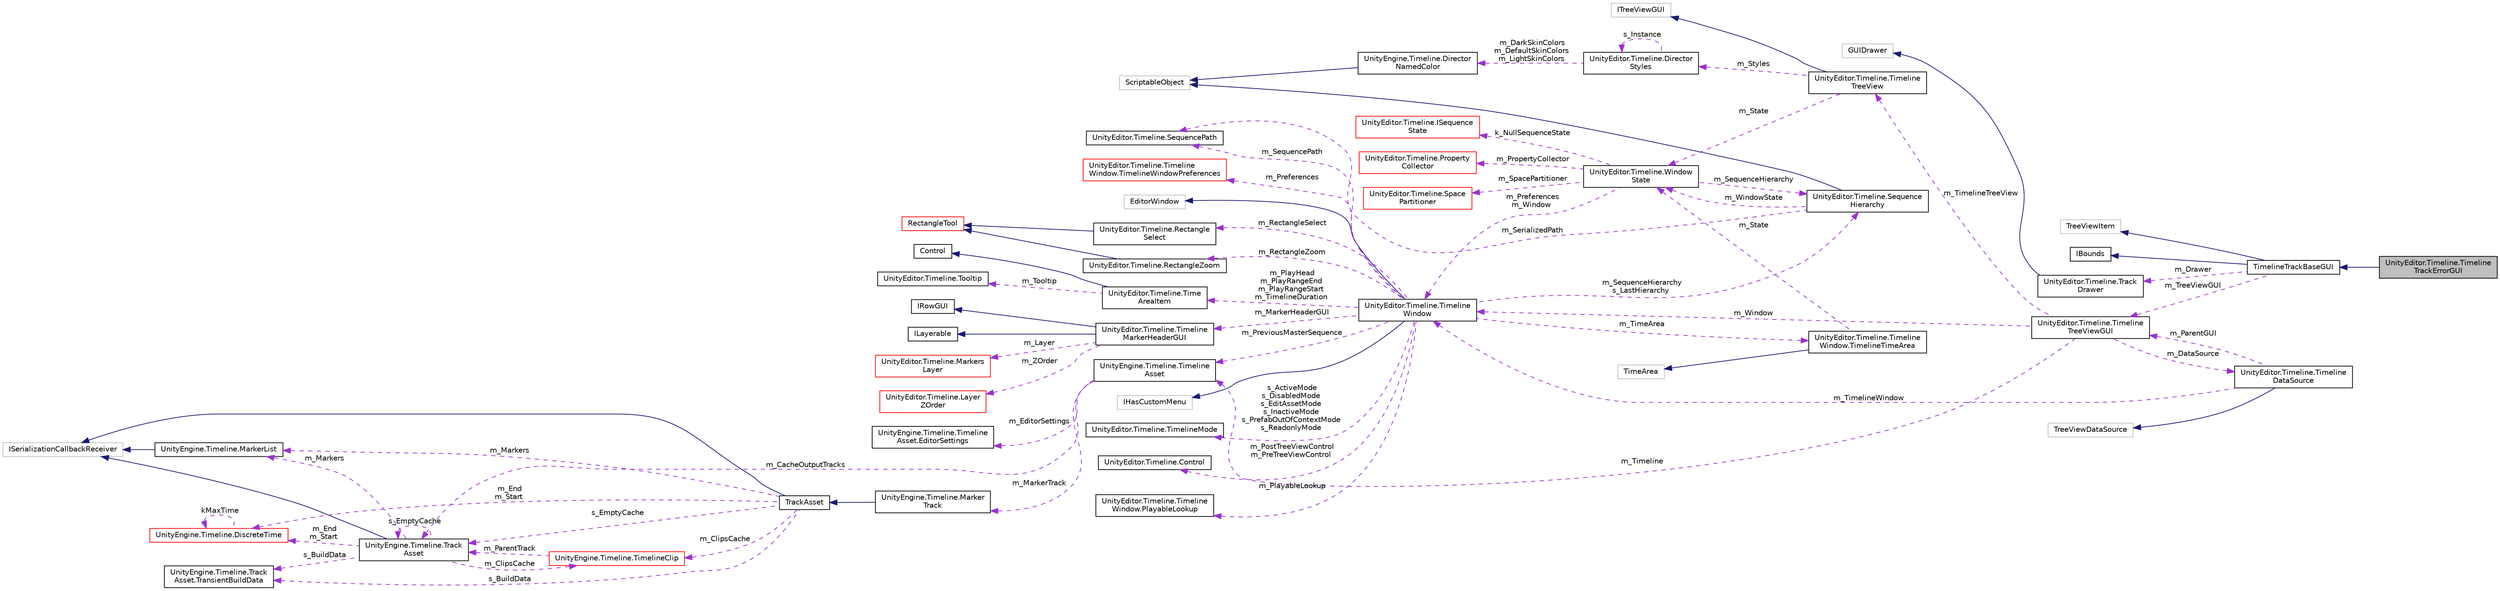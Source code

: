 digraph "UnityEditor.Timeline.TimelineTrackErrorGUI"
{
 // LATEX_PDF_SIZE
  edge [fontname="Helvetica",fontsize="10",labelfontname="Helvetica",labelfontsize="10"];
  node [fontname="Helvetica",fontsize="10",shape=record];
  rankdir="LR";
  Node1 [label="UnityEditor.Timeline.Timeline\lTrackErrorGUI",height=0.2,width=0.4,color="black", fillcolor="grey75", style="filled", fontcolor="black",tooltip=" "];
  Node2 -> Node1 [dir="back",color="midnightblue",fontsize="10",style="solid",fontname="Helvetica"];
  Node2 [label="TimelineTrackBaseGUI",height=0.2,width=0.4,color="black", fillcolor="white", style="filled",URL="$class_unity_editor_1_1_timeline_1_1_timeline_track_base_g_u_i.html",tooltip=" "];
  Node3 -> Node2 [dir="back",color="midnightblue",fontsize="10",style="solid",fontname="Helvetica"];
  Node3 [label="TreeViewItem",height=0.2,width=0.4,color="grey75", fillcolor="white", style="filled",tooltip=" "];
  Node4 -> Node2 [dir="back",color="midnightblue",fontsize="10",style="solid",fontname="Helvetica"];
  Node4 [label="IBounds",height=0.2,width=0.4,color="black", fillcolor="white", style="filled",URL="$interface_unity_editor_1_1_timeline_1_1_i_bounds.html",tooltip=" "];
  Node5 -> Node2 [dir="back",color="darkorchid3",fontsize="10",style="dashed",label=" m_Drawer" ,fontname="Helvetica"];
  Node5 [label="UnityEditor.Timeline.Track\lDrawer",height=0.2,width=0.4,color="black", fillcolor="white", style="filled",URL="$class_unity_editor_1_1_timeline_1_1_track_drawer.html",tooltip=" "];
  Node6 -> Node5 [dir="back",color="midnightblue",fontsize="10",style="solid",fontname="Helvetica"];
  Node6 [label="GUIDrawer",height=0.2,width=0.4,color="grey75", fillcolor="white", style="filled",tooltip=" "];
  Node7 -> Node2 [dir="back",color="darkorchid3",fontsize="10",style="dashed",label=" m_TreeViewGUI" ,fontname="Helvetica"];
  Node7 [label="UnityEditor.Timeline.Timeline\lTreeViewGUI",height=0.2,width=0.4,color="black", fillcolor="white", style="filled",URL="$class_unity_editor_1_1_timeline_1_1_timeline_tree_view_g_u_i.html",tooltip=" "];
  Node8 -> Node7 [dir="back",color="darkorchid3",fontsize="10",style="dashed",label=" m_Timeline" ,fontname="Helvetica"];
  Node8 [label="UnityEngine.Timeline.Timeline\lAsset",height=0.2,width=0.4,color="black", fillcolor="white", style="filled",URL="$class_unity_engine_1_1_timeline_1_1_timeline_asset.html",tooltip="A PlayableAsset that represents a timeline."];
  Node9 -> Node8 [dir="back",color="darkorchid3",fontsize="10",style="dashed",label=" m_EditorSettings" ,fontname="Helvetica"];
  Node9 [label="UnityEngine.Timeline.Timeline\lAsset.EditorSettings",height=0.2,width=0.4,color="black", fillcolor="white", style="filled",URL="$class_unity_engine_1_1_timeline_1_1_timeline_asset_1_1_editor_settings.html",tooltip="Properties of the timeline that are used by the editor"];
  Node10 -> Node8 [dir="back",color="darkorchid3",fontsize="10",style="dashed",label=" m_CacheOutputTracks" ,fontname="Helvetica"];
  Node10 [label="UnityEngine.Timeline.Track\lAsset",height=0.2,width=0.4,color="black", fillcolor="white", style="filled",URL="$class_unity_engine_1_1_timeline_1_1_track_asset.html",tooltip="A PlayableAsset representing a track inside a timeline."];
  Node11 -> Node10 [dir="back",color="midnightblue",fontsize="10",style="solid",fontname="Helvetica"];
  Node11 [label="ISerializationCallbackReceiver",height=0.2,width=0.4,color="grey75", fillcolor="white", style="filled",tooltip=" "];
  Node12 -> Node10 [dir="back",color="darkorchid3",fontsize="10",style="dashed",label=" m_Markers" ,fontname="Helvetica"];
  Node12 [label="UnityEngine.Timeline.MarkerList",height=0.2,width=0.4,color="black", fillcolor="white", style="filled",URL="$struct_unity_engine_1_1_timeline_1_1_marker_list.html",tooltip=" "];
  Node11 -> Node12 [dir="back",color="midnightblue",fontsize="10",style="solid",fontname="Helvetica"];
  Node13 -> Node10 [dir="back",color="darkorchid3",fontsize="10",style="dashed",label=" m_End\nm_Start" ,fontname="Helvetica"];
  Node13 [label="UnityEngine.Timeline.DiscreteTime",height=0.2,width=0.4,color="red", fillcolor="white", style="filled",URL="$struct_unity_engine_1_1_timeline_1_1_discrete_time.html",tooltip=" "];
  Node13 -> Node13 [dir="back",color="darkorchid3",fontsize="10",style="dashed",label=" kMaxTime" ,fontname="Helvetica"];
  Node15 -> Node10 [dir="back",color="darkorchid3",fontsize="10",style="dashed",label=" m_ClipsCache" ,fontname="Helvetica"];
  Node15 [label="UnityEngine.Timeline.TimelineClip",height=0.2,width=0.4,color="red", fillcolor="white", style="filled",URL="$class_unity_engine_1_1_timeline_1_1_timeline_clip.html",tooltip="Represents a clip on the timeline."];
  Node10 -> Node15 [dir="back",color="darkorchid3",fontsize="10",style="dashed",label=" m_ParentTrack" ,fontname="Helvetica"];
  Node10 -> Node10 [dir="back",color="darkorchid3",fontsize="10",style="dashed",label=" s_EmptyCache" ,fontname="Helvetica"];
  Node17 -> Node10 [dir="back",color="darkorchid3",fontsize="10",style="dashed",label=" s_BuildData" ,fontname="Helvetica"];
  Node17 [label="UnityEngine.Timeline.Track\lAsset.TransientBuildData",height=0.2,width=0.4,color="black", fillcolor="white", style="filled",URL="$struct_unity_engine_1_1_timeline_1_1_track_asset_1_1_transient_build_data.html",tooltip=" "];
  Node18 -> Node8 [dir="back",color="darkorchid3",fontsize="10",style="dashed",label=" m_MarkerTrack" ,fontname="Helvetica"];
  Node18 [label="UnityEngine.Timeline.Marker\lTrack",height=0.2,width=0.4,color="black", fillcolor="white", style="filled",URL="$class_unity_engine_1_1_timeline_1_1_marker_track.html",tooltip="Use this track to add Markers bound to a GameObject."];
  Node19 -> Node18 [dir="back",color="midnightblue",fontsize="10",style="solid",fontname="Helvetica"];
  Node19 [label="TrackAsset",height=0.2,width=0.4,color="black", fillcolor="white", style="filled",URL="$class_unity_engine_1_1_timeline_1_1_track_asset.html",tooltip="A PlayableAsset representing a track inside a timeline."];
  Node11 -> Node19 [dir="back",color="midnightblue",fontsize="10",style="solid",fontname="Helvetica"];
  Node12 -> Node19 [dir="back",color="darkorchid3",fontsize="10",style="dashed",label=" m_Markers" ,fontname="Helvetica"];
  Node13 -> Node19 [dir="back",color="darkorchid3",fontsize="10",style="dashed",label=" m_End\nm_Start" ,fontname="Helvetica"];
  Node15 -> Node19 [dir="back",color="darkorchid3",fontsize="10",style="dashed",label=" m_ClipsCache" ,fontname="Helvetica"];
  Node10 -> Node19 [dir="back",color="darkorchid3",fontsize="10",style="dashed",label=" s_EmptyCache" ,fontname="Helvetica"];
  Node17 -> Node19 [dir="back",color="darkorchid3",fontsize="10",style="dashed",label=" s_BuildData" ,fontname="Helvetica"];
  Node20 -> Node7 [dir="back",color="darkorchid3",fontsize="10",style="dashed",label=" m_TimelineTreeView" ,fontname="Helvetica"];
  Node20 [label="UnityEditor.Timeline.Timeline\lTreeView",height=0.2,width=0.4,color="black", fillcolor="white", style="filled",URL="$class_unity_editor_1_1_timeline_1_1_timeline_tree_view.html",tooltip=" "];
  Node21 -> Node20 [dir="back",color="midnightblue",fontsize="10",style="solid",fontname="Helvetica"];
  Node21 [label="ITreeViewGUI",height=0.2,width=0.4,color="grey75", fillcolor="white", style="filled",tooltip=" "];
  Node22 -> Node20 [dir="back",color="darkorchid3",fontsize="10",style="dashed",label=" m_Styles" ,fontname="Helvetica"];
  Node22 [label="UnityEditor.Timeline.Director\lStyles",height=0.2,width=0.4,color="black", fillcolor="white", style="filled",URL="$class_unity_editor_1_1_timeline_1_1_director_styles.html",tooltip=" "];
  Node22 -> Node22 [dir="back",color="darkorchid3",fontsize="10",style="dashed",label=" s_Instance" ,fontname="Helvetica"];
  Node23 -> Node22 [dir="back",color="darkorchid3",fontsize="10",style="dashed",label=" m_DarkSkinColors\nm_DefaultSkinColors\nm_LightSkinColors" ,fontname="Helvetica"];
  Node23 [label="UnityEngine.Timeline.Director\lNamedColor",height=0.2,width=0.4,color="black", fillcolor="white", style="filled",URL="$class_unity_engine_1_1_timeline_1_1_director_named_color.html",tooltip=" "];
  Node24 -> Node23 [dir="back",color="midnightblue",fontsize="10",style="solid",fontname="Helvetica"];
  Node24 [label="ScriptableObject",height=0.2,width=0.4,color="grey75", fillcolor="white", style="filled",tooltip=" "];
  Node25 -> Node20 [dir="back",color="darkorchid3",fontsize="10",style="dashed",label=" m_State" ,fontname="Helvetica"];
  Node25 [label="UnityEditor.Timeline.Window\lState",height=0.2,width=0.4,color="black", fillcolor="white", style="filled",URL="$class_unity_editor_1_1_timeline_1_1_window_state.html",tooltip=" "];
  Node26 -> Node25 [dir="back",color="darkorchid3",fontsize="10",style="dashed",label=" k_NullSequenceState" ,fontname="Helvetica"];
  Node26 [label="UnityEditor.Timeline.ISequence\lState",height=0.2,width=0.4,color="red", fillcolor="white", style="filled",URL="$interface_unity_editor_1_1_timeline_1_1_i_sequence_state.html",tooltip=" "];
  Node28 -> Node25 [dir="back",color="darkorchid3",fontsize="10",style="dashed",label=" m_PropertyCollector" ,fontname="Helvetica"];
  Node28 [label="UnityEditor.Timeline.Property\lCollector",height=0.2,width=0.4,color="red", fillcolor="white", style="filled",URL="$class_unity_editor_1_1_timeline_1_1_property_collector.html",tooltip=" "];
  Node30 -> Node25 [dir="back",color="darkorchid3",fontsize="10",style="dashed",label=" m_SpacePartitioner" ,fontname="Helvetica"];
  Node30 [label="UnityEditor.Timeline.Space\lPartitioner",height=0.2,width=0.4,color="red", fillcolor="white", style="filled",URL="$class_unity_editor_1_1_timeline_1_1_space_partitioner.html",tooltip=" "];
  Node32 -> Node25 [dir="back",color="darkorchid3",fontsize="10",style="dashed",label=" m_SequenceHierarchy" ,fontname="Helvetica"];
  Node32 [label="UnityEditor.Timeline.Sequence\lHierarchy",height=0.2,width=0.4,color="black", fillcolor="white", style="filled",URL="$class_unity_editor_1_1_timeline_1_1_sequence_hierarchy.html",tooltip=" "];
  Node24 -> Node32 [dir="back",color="midnightblue",fontsize="10",style="solid",fontname="Helvetica"];
  Node33 -> Node32 [dir="back",color="darkorchid3",fontsize="10",style="dashed",label=" m_SerializedPath" ,fontname="Helvetica"];
  Node33 [label="UnityEditor.Timeline.SequencePath",height=0.2,width=0.4,color="black", fillcolor="white", style="filled",URL="$class_unity_editor_1_1_timeline_1_1_sequence_path.html",tooltip=" "];
  Node25 -> Node32 [dir="back",color="darkorchid3",fontsize="10",style="dashed",label=" m_WindowState" ,fontname="Helvetica"];
  Node34 -> Node25 [dir="back",color="darkorchid3",fontsize="10",style="dashed",label=" m_Preferences\nm_Window" ,fontname="Helvetica"];
  Node34 [label="UnityEditor.Timeline.Timeline\lWindow",height=0.2,width=0.4,color="black", fillcolor="white", style="filled",URL="$class_unity_editor_1_1_timeline_1_1_timeline_window.html",tooltip=" "];
  Node35 -> Node34 [dir="back",color="midnightblue",fontsize="10",style="solid",fontname="Helvetica"];
  Node35 [label="EditorWindow",height=0.2,width=0.4,color="grey75", fillcolor="white", style="filled",tooltip=" "];
  Node36 -> Node34 [dir="back",color="midnightblue",fontsize="10",style="solid",fontname="Helvetica"];
  Node36 [label="IHasCustomMenu",height=0.2,width=0.4,color="grey75", fillcolor="white", style="filled",tooltip=" "];
  Node37 -> Node34 [dir="back",color="darkorchid3",fontsize="10",style="dashed",label=" m_MarkerHeaderGUI" ,fontname="Helvetica"];
  Node37 [label="UnityEditor.Timeline.Timeline\lMarkerHeaderGUI",height=0.2,width=0.4,color="black", fillcolor="white", style="filled",URL="$class_unity_editor_1_1_timeline_1_1_timeline_marker_header_g_u_i.html",tooltip=" "];
  Node38 -> Node37 [dir="back",color="midnightblue",fontsize="10",style="solid",fontname="Helvetica"];
  Node38 [label="IRowGUI",height=0.2,width=0.4,color="black", fillcolor="white", style="filled",URL="$interface_unity_editor_1_1_timeline_1_1_i_row_g_u_i.html",tooltip=" "];
  Node39 -> Node37 [dir="back",color="midnightblue",fontsize="10",style="solid",fontname="Helvetica"];
  Node39 [label="ILayerable",height=0.2,width=0.4,color="black", fillcolor="white", style="filled",URL="$interface_unity_editor_1_1_timeline_1_1_i_layerable.html",tooltip=" "];
  Node40 -> Node37 [dir="back",color="darkorchid3",fontsize="10",style="dashed",label=" m_Layer" ,fontname="Helvetica"];
  Node40 [label="UnityEditor.Timeline.Markers\lLayer",height=0.2,width=0.4,color="red", fillcolor="white", style="filled",URL="$class_unity_editor_1_1_timeline_1_1_markers_layer.html",tooltip=" "];
  Node43 -> Node37 [dir="back",color="darkorchid3",fontsize="10",style="dashed",label=" m_ZOrder" ,fontname="Helvetica"];
  Node43 [label="UnityEditor.Timeline.Layer\lZOrder",height=0.2,width=0.4,color="red", fillcolor="white", style="filled",URL="$struct_unity_editor_1_1_timeline_1_1_layer_z_order.html",tooltip=" "];
  Node45 -> Node34 [dir="back",color="darkorchid3",fontsize="10",style="dashed",label=" m_PlayHead\nm_PlayRangeEnd\nm_PlayRangeStart\nm_TimelineDuration" ,fontname="Helvetica"];
  Node45 [label="UnityEditor.Timeline.Time\lAreaItem",height=0.2,width=0.4,color="black", fillcolor="white", style="filled",URL="$class_unity_editor_1_1_timeline_1_1_time_area_item.html",tooltip=" "];
  Node46 -> Node45 [dir="back",color="midnightblue",fontsize="10",style="solid",fontname="Helvetica"];
  Node46 [label="Control",height=0.2,width=0.4,color="black", fillcolor="white", style="filled",URL="$class_unity_editor_1_1_timeline_1_1_control.html",tooltip=" "];
  Node47 -> Node45 [dir="back",color="darkorchid3",fontsize="10",style="dashed",label=" m_Tooltip" ,fontname="Helvetica"];
  Node47 [label="UnityEditor.Timeline.Tooltip",height=0.2,width=0.4,color="black", fillcolor="white", style="filled",URL="$class_unity_editor_1_1_timeline_1_1_tooltip.html",tooltip=" "];
  Node8 -> Node34 [dir="back",color="darkorchid3",fontsize="10",style="dashed",label=" m_PreviousMasterSequence" ,fontname="Helvetica"];
  Node48 -> Node34 [dir="back",color="darkorchid3",fontsize="10",style="dashed",label=" m_RectangleSelect" ,fontname="Helvetica"];
  Node48 [label="UnityEditor.Timeline.Rectangle\lSelect",height=0.2,width=0.4,color="black", fillcolor="white", style="filled",URL="$class_unity_editor_1_1_timeline_1_1_rectangle_select.html",tooltip=" "];
  Node49 -> Node48 [dir="back",color="midnightblue",fontsize="10",style="solid",fontname="Helvetica"];
  Node49 [label="RectangleTool",height=0.2,width=0.4,color="red", fillcolor="white", style="filled",URL="$class_unity_editor_1_1_timeline_1_1_rectangle_tool.html",tooltip=" "];
  Node33 -> Node34 [dir="back",color="darkorchid3",fontsize="10",style="dashed",label=" m_SequencePath" ,fontname="Helvetica"];
  Node32 -> Node34 [dir="back",color="darkorchid3",fontsize="10",style="dashed",label=" m_SequenceHierarchy\ns_LastHierarchy" ,fontname="Helvetica"];
  Node52 -> Node34 [dir="back",color="darkorchid3",fontsize="10",style="dashed",label=" s_ActiveMode\ns_DisabledMode\ns_EditAssetMode\ns_InactiveMode\ns_PrefabOutOfContextMode\ns_ReadonlyMode" ,fontname="Helvetica"];
  Node52 [label="UnityEditor.Timeline.TimelineMode",height=0.2,width=0.4,color="black", fillcolor="white", style="filled",URL="$class_unity_editor_1_1_timeline_1_1_timeline_mode.html",tooltip=" "];
  Node53 -> Node34 [dir="back",color="darkorchid3",fontsize="10",style="dashed",label=" m_RectangleZoom" ,fontname="Helvetica"];
  Node53 [label="UnityEditor.Timeline.RectangleZoom",height=0.2,width=0.4,color="black", fillcolor="white", style="filled",URL="$class_unity_editor_1_1_timeline_1_1_rectangle_zoom.html",tooltip=" "];
  Node49 -> Node53 [dir="back",color="midnightblue",fontsize="10",style="solid",fontname="Helvetica"];
  Node54 -> Node34 [dir="back",color="darkorchid3",fontsize="10",style="dashed",label=" m_PostTreeViewControl\nm_PreTreeViewControl" ,fontname="Helvetica"];
  Node54 [label="UnityEditor.Timeline.Control",height=0.2,width=0.4,color="black", fillcolor="white", style="filled",URL="$class_unity_editor_1_1_timeline_1_1_control.html",tooltip=" "];
  Node55 -> Node34 [dir="back",color="darkorchid3",fontsize="10",style="dashed",label=" m_TimeArea" ,fontname="Helvetica"];
  Node55 [label="UnityEditor.Timeline.Timeline\lWindow.TimelineTimeArea",height=0.2,width=0.4,color="black", fillcolor="white", style="filled",URL="$class_unity_editor_1_1_timeline_1_1_timeline_window_1_1_timeline_time_area.html",tooltip=" "];
  Node56 -> Node55 [dir="back",color="midnightblue",fontsize="10",style="solid",fontname="Helvetica"];
  Node56 [label="TimeArea",height=0.2,width=0.4,color="grey75", fillcolor="white", style="filled",tooltip=" "];
  Node25 -> Node55 [dir="back",color="darkorchid3",fontsize="10",style="dashed",label=" m_State" ,fontname="Helvetica"];
  Node57 -> Node34 [dir="back",color="darkorchid3",fontsize="10",style="dashed",label=" m_PlayableLookup" ,fontname="Helvetica"];
  Node57 [label="UnityEditor.Timeline.Timeline\lWindow.PlayableLookup",height=0.2,width=0.4,color="black", fillcolor="white", style="filled",URL="$class_unity_editor_1_1_timeline_1_1_timeline_window_1_1_playable_lookup.html",tooltip=" "];
  Node58 -> Node34 [dir="back",color="darkorchid3",fontsize="10",style="dashed",label=" m_Preferences" ,fontname="Helvetica"];
  Node58 [label="UnityEditor.Timeline.Timeline\lWindow.TimelineWindowPreferences",height=0.2,width=0.4,color="red", fillcolor="white", style="filled",URL="$class_unity_editor_1_1_timeline_1_1_timeline_window_1_1_timeline_window_preferences.html",tooltip=" "];
  Node34 -> Node7 [dir="back",color="darkorchid3",fontsize="10",style="dashed",label=" m_Window" ,fontname="Helvetica"];
  Node74 -> Node7 [dir="back",color="darkorchid3",fontsize="10",style="dashed",label=" m_DataSource" ,fontname="Helvetica"];
  Node74 [label="UnityEditor.Timeline.Timeline\lDataSource",height=0.2,width=0.4,color="black", fillcolor="white", style="filled",URL="$class_unity_editor_1_1_timeline_1_1_timeline_data_source.html",tooltip=" "];
  Node75 -> Node74 [dir="back",color="midnightblue",fontsize="10",style="solid",fontname="Helvetica"];
  Node75 [label="TreeViewDataSource",height=0.2,width=0.4,color="grey75", fillcolor="white", style="filled",tooltip=" "];
  Node7 -> Node74 [dir="back",color="darkorchid3",fontsize="10",style="dashed",label=" m_ParentGUI" ,fontname="Helvetica"];
  Node34 -> Node74 [dir="back",color="darkorchid3",fontsize="10",style="dashed",label=" m_TimelineWindow" ,fontname="Helvetica"];
}
